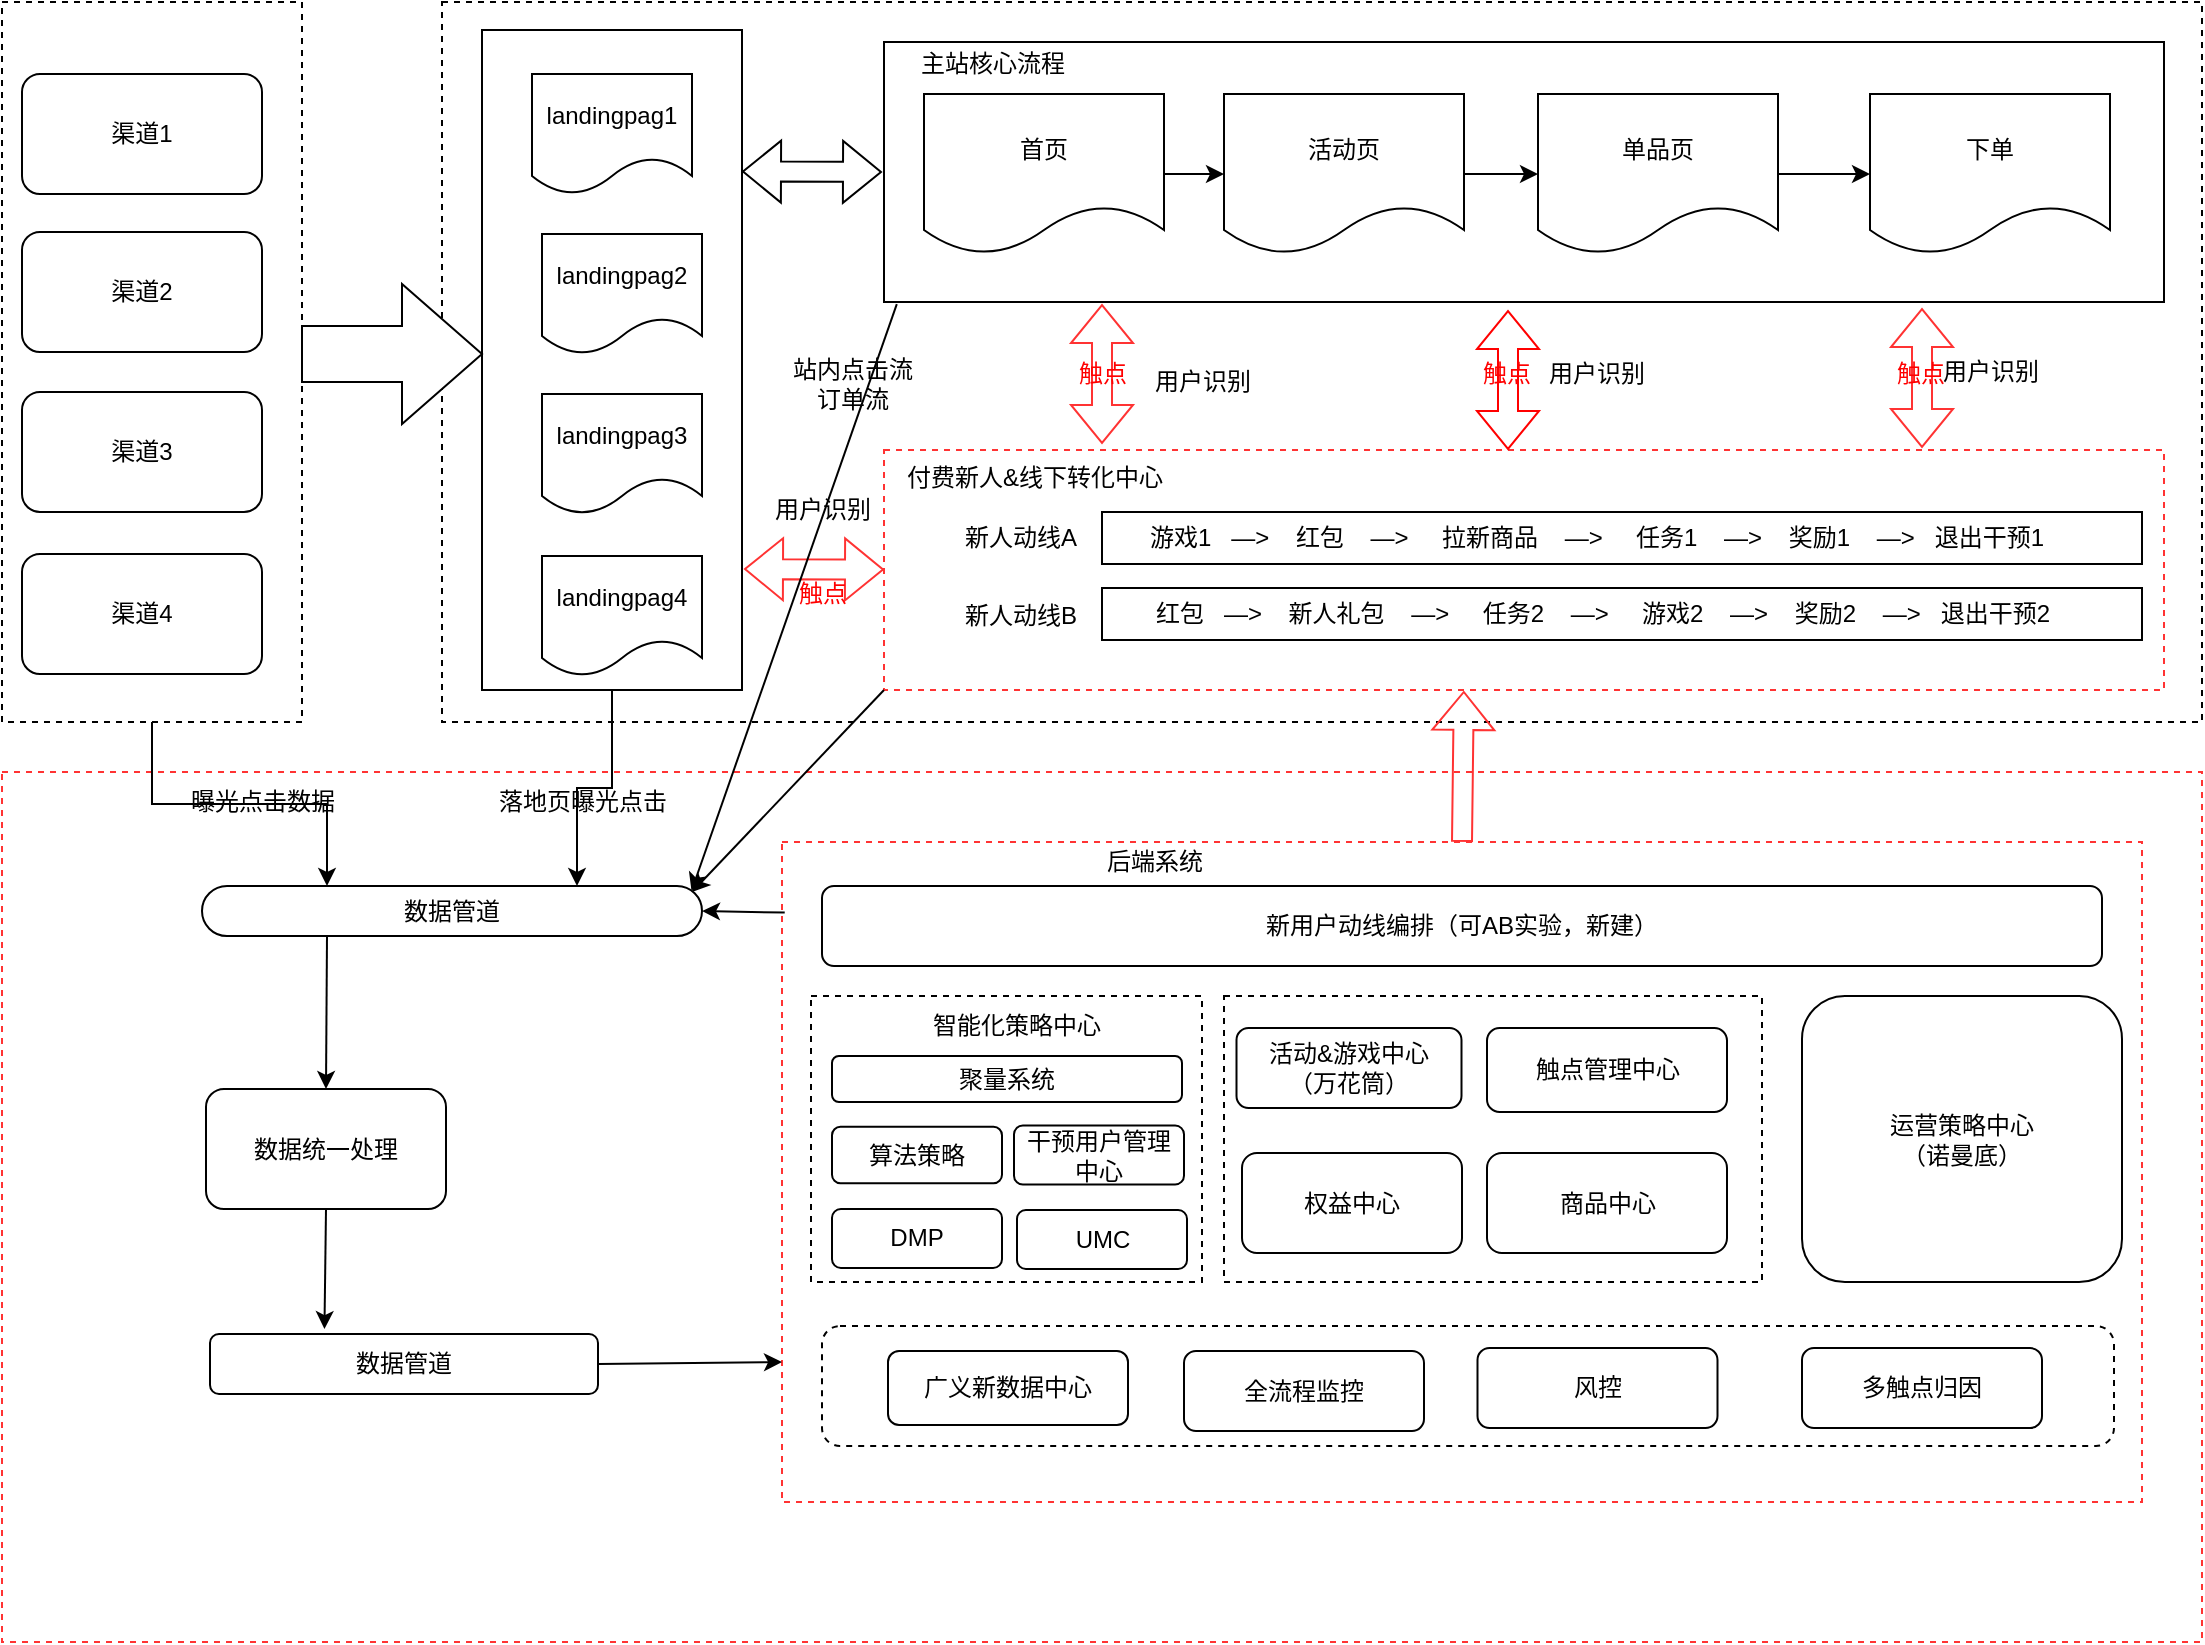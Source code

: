 <mxfile version="20.4.0" type="github">
  <diagram id="NGOUyQb67xXnOp7km4ZF" name="第 1 页">
    <mxGraphModel dx="1234" dy="736" grid="1" gridSize="10" guides="1" tooltips="1" connect="1" arrows="1" fold="1" page="1" pageScale="1" pageWidth="827" pageHeight="1169" math="0" shadow="0">
      <root>
        <mxCell id="0" />
        <mxCell id="1" parent="0" />
        <mxCell id="D3NEguJZvvDGYoJXKgB4-1" value="" style="whiteSpace=wrap;html=1;dashed=1;strokeColor=#FF3333;" vertex="1" parent="1">
          <mxGeometry x="120" y="555" width="1100" height="435" as="geometry" />
        </mxCell>
        <mxCell id="D3NEguJZvvDGYoJXKgB4-2" value="" style="whiteSpace=wrap;html=1;dashed=1;" vertex="1" parent="1">
          <mxGeometry x="340" y="170" width="880" height="360" as="geometry" />
        </mxCell>
        <mxCell id="D3NEguJZvvDGYoJXKgB4-3" value="" style="edgeStyle=orthogonalEdgeStyle;rounded=0;orthogonalLoop=1;jettySize=auto;html=1;entryX=0.25;entryY=0;entryDx=0;entryDy=0;" edge="1" parent="1" source="D3NEguJZvvDGYoJXKgB4-4" target="D3NEguJZvvDGYoJXKgB4-32">
          <mxGeometry relative="1" as="geometry" />
        </mxCell>
        <mxCell id="D3NEguJZvvDGYoJXKgB4-4" value="" style="rounded=0;whiteSpace=wrap;html=1;dashed=1;" vertex="1" parent="1">
          <mxGeometry x="120" y="170" width="150" height="360" as="geometry" />
        </mxCell>
        <mxCell id="D3NEguJZvvDGYoJXKgB4-5" value="" style="edgeStyle=orthogonalEdgeStyle;rounded=0;orthogonalLoop=1;jettySize=auto;html=1;entryX=0.75;entryY=0;entryDx=0;entryDy=0;" edge="1" parent="1" source="D3NEguJZvvDGYoJXKgB4-6" target="D3NEguJZvvDGYoJXKgB4-32">
          <mxGeometry relative="1" as="geometry" />
        </mxCell>
        <mxCell id="D3NEguJZvvDGYoJXKgB4-6" value="" style="rounded=0;whiteSpace=wrap;html=1;" vertex="1" parent="1">
          <mxGeometry x="360" y="184" width="130" height="330" as="geometry" />
        </mxCell>
        <mxCell id="D3NEguJZvvDGYoJXKgB4-7" value="渠道1" style="rounded=1;whiteSpace=wrap;html=1;" vertex="1" parent="1">
          <mxGeometry x="130" y="206" width="120" height="60" as="geometry" />
        </mxCell>
        <mxCell id="D3NEguJZvvDGYoJXKgB4-8" value="渠道4" style="rounded=1;whiteSpace=wrap;html=1;" vertex="1" parent="1">
          <mxGeometry x="130" y="446" width="120" height="60" as="geometry" />
        </mxCell>
        <mxCell id="D3NEguJZvvDGYoJXKgB4-9" value="渠道3" style="rounded=1;whiteSpace=wrap;html=1;" vertex="1" parent="1">
          <mxGeometry x="130" y="365" width="120" height="60" as="geometry" />
        </mxCell>
        <mxCell id="D3NEguJZvvDGYoJXKgB4-10" value="渠道2" style="rounded=1;whiteSpace=wrap;html=1;" vertex="1" parent="1">
          <mxGeometry x="130" y="285" width="120" height="60" as="geometry" />
        </mxCell>
        <mxCell id="D3NEguJZvvDGYoJXKgB4-11" value="landingpag1" style="shape=document;whiteSpace=wrap;html=1;boundedLbl=1;" vertex="1" parent="1">
          <mxGeometry x="385" y="206" width="80" height="60" as="geometry" />
        </mxCell>
        <mxCell id="D3NEguJZvvDGYoJXKgB4-12" value="landingpag2" style="shape=document;whiteSpace=wrap;html=1;boundedLbl=1;" vertex="1" parent="1">
          <mxGeometry x="390" y="286" width="80" height="60" as="geometry" />
        </mxCell>
        <mxCell id="D3NEguJZvvDGYoJXKgB4-13" value="landingpag3" style="shape=document;whiteSpace=wrap;html=1;boundedLbl=1;" vertex="1" parent="1">
          <mxGeometry x="390" y="366" width="80" height="60" as="geometry" />
        </mxCell>
        <mxCell id="D3NEguJZvvDGYoJXKgB4-14" value="" style="rounded=0;whiteSpace=wrap;html=1;" vertex="1" parent="1">
          <mxGeometry x="561" y="190" width="640" height="130" as="geometry" />
        </mxCell>
        <mxCell id="D3NEguJZvvDGYoJXKgB4-15" value="landingpag4" style="shape=document;whiteSpace=wrap;html=1;boundedLbl=1;" vertex="1" parent="1">
          <mxGeometry x="390" y="447" width="80" height="60" as="geometry" />
        </mxCell>
        <mxCell id="D3NEguJZvvDGYoJXKgB4-16" value="" style="edgeStyle=orthogonalEdgeStyle;rounded=0;orthogonalLoop=1;jettySize=auto;html=1;" edge="1" parent="1" source="D3NEguJZvvDGYoJXKgB4-17" target="D3NEguJZvvDGYoJXKgB4-19">
          <mxGeometry relative="1" as="geometry" />
        </mxCell>
        <mxCell id="D3NEguJZvvDGYoJXKgB4-17" value="首页" style="shape=document;whiteSpace=wrap;html=1;boundedLbl=1;" vertex="1" parent="1">
          <mxGeometry x="581" y="216" width="120" height="80" as="geometry" />
        </mxCell>
        <mxCell id="D3NEguJZvvDGYoJXKgB4-18" value="" style="edgeStyle=orthogonalEdgeStyle;rounded=0;orthogonalLoop=1;jettySize=auto;html=1;" edge="1" parent="1" source="D3NEguJZvvDGYoJXKgB4-19" target="D3NEguJZvvDGYoJXKgB4-21">
          <mxGeometry relative="1" as="geometry" />
        </mxCell>
        <mxCell id="D3NEguJZvvDGYoJXKgB4-19" value="活动页" style="shape=document;whiteSpace=wrap;html=1;boundedLbl=1;" vertex="1" parent="1">
          <mxGeometry x="731" y="216" width="120" height="80" as="geometry" />
        </mxCell>
        <mxCell id="D3NEguJZvvDGYoJXKgB4-20" value="" style="edgeStyle=orthogonalEdgeStyle;rounded=0;orthogonalLoop=1;jettySize=auto;html=1;" edge="1" parent="1" source="D3NEguJZvvDGYoJXKgB4-21" target="D3NEguJZvvDGYoJXKgB4-22">
          <mxGeometry relative="1" as="geometry" />
        </mxCell>
        <mxCell id="D3NEguJZvvDGYoJXKgB4-21" value="单品页" style="shape=document;whiteSpace=wrap;html=1;boundedLbl=1;" vertex="1" parent="1">
          <mxGeometry x="888" y="216" width="120" height="80" as="geometry" />
        </mxCell>
        <mxCell id="D3NEguJZvvDGYoJXKgB4-22" value="下单" style="shape=document;whiteSpace=wrap;html=1;boundedLbl=1;" vertex="1" parent="1">
          <mxGeometry x="1054" y="216" width="120" height="80" as="geometry" />
        </mxCell>
        <mxCell id="D3NEguJZvvDGYoJXKgB4-23" value="" style="rounded=0;whiteSpace=wrap;html=1;dashed=1;strokeColor=#FF3333;" vertex="1" parent="1">
          <mxGeometry x="561" y="394" width="640" height="120" as="geometry" />
        </mxCell>
        <mxCell id="D3NEguJZvvDGYoJXKgB4-24" value="" style="shape=flexArrow;endArrow=classic;startArrow=classic;html=1;rounded=0;strokeColor=#FF3333;" edge="1" parent="1">
          <mxGeometry width="100" height="100" relative="1" as="geometry">
            <mxPoint x="670" y="321" as="sourcePoint" />
            <mxPoint x="670" y="391" as="targetPoint" />
          </mxGeometry>
        </mxCell>
        <mxCell id="D3NEguJZvvDGYoJXKgB4-25" value="" style="shape=flexArrow;endArrow=classic;startArrow=classic;html=1;rounded=0;strokeColor=#FF0000;" edge="1" parent="1">
          <mxGeometry width="100" height="100" relative="1" as="geometry">
            <mxPoint x="873.0" y="324.0" as="sourcePoint" />
            <mxPoint x="873.0" y="394.0" as="targetPoint" />
          </mxGeometry>
        </mxCell>
        <mxCell id="D3NEguJZvvDGYoJXKgB4-26" value="" style="shape=flexArrow;endArrow=classic;startArrow=classic;html=1;rounded=0;strokeColor=#FF3333;" edge="1" parent="1">
          <mxGeometry width="100" height="100" relative="1" as="geometry">
            <mxPoint x="1080" y="323.0" as="sourcePoint" />
            <mxPoint x="1080" y="393.0" as="targetPoint" />
          </mxGeometry>
        </mxCell>
        <mxCell id="D3NEguJZvvDGYoJXKgB4-27" value="用户识别" style="text;html=1;align=center;verticalAlign=middle;resizable=0;points=[];autosize=1;strokeColor=none;fillColor=none;" vertex="1" parent="1">
          <mxGeometry x="881.73" y="341" width="70" height="30" as="geometry" />
        </mxCell>
        <mxCell id="D3NEguJZvvDGYoJXKgB4-28" value="用户识别" style="text;html=1;align=center;verticalAlign=middle;resizable=0;points=[];autosize=1;strokeColor=none;fillColor=none;" vertex="1" parent="1">
          <mxGeometry x="1079" y="340" width="70" height="30" as="geometry" />
        </mxCell>
        <mxCell id="D3NEguJZvvDGYoJXKgB4-29" value="用户识别" style="text;html=1;align=center;verticalAlign=middle;resizable=0;points=[];autosize=1;strokeColor=none;fillColor=none;" vertex="1" parent="1">
          <mxGeometry x="685" y="345" width="70" height="30" as="geometry" />
        </mxCell>
        <mxCell id="D3NEguJZvvDGYoJXKgB4-30" value="" style="shape=flexArrow;endArrow=classic;startArrow=classic;html=1;rounded=0;" edge="1" parent="1">
          <mxGeometry width="100" height="100" relative="1" as="geometry">
            <mxPoint x="490" y="254.74" as="sourcePoint" />
            <mxPoint x="560" y="255" as="targetPoint" />
          </mxGeometry>
        </mxCell>
        <mxCell id="D3NEguJZvvDGYoJXKgB4-31" value="" style="shape=flexArrow;endArrow=classic;startArrow=classic;html=1;rounded=0;strokeColor=#FF3333;" edge="1" parent="1">
          <mxGeometry width="100" height="100" relative="1" as="geometry">
            <mxPoint x="491" y="453.54" as="sourcePoint" />
            <mxPoint x="561.0" y="453.8" as="targetPoint" />
          </mxGeometry>
        </mxCell>
        <mxCell id="D3NEguJZvvDGYoJXKgB4-32" value="数据管道" style="rounded=1;whiteSpace=wrap;html=1;arcSize=50;" vertex="1" parent="1">
          <mxGeometry x="220" y="612" width="250" height="25" as="geometry" />
        </mxCell>
        <mxCell id="D3NEguJZvvDGYoJXKgB4-33" value="用户识别" style="text;html=1;align=center;verticalAlign=middle;resizable=0;points=[];autosize=1;strokeColor=none;fillColor=none;" vertex="1" parent="1">
          <mxGeometry x="495" y="409" width="70" height="30" as="geometry" />
        </mxCell>
        <mxCell id="D3NEguJZvvDGYoJXKgB4-34" value="" style="endArrow=classic;html=1;rounded=0;exitX=0;exitY=1;exitDx=0;exitDy=0;" edge="1" parent="1" source="D3NEguJZvvDGYoJXKgB4-23">
          <mxGeometry width="50" height="50" relative="1" as="geometry">
            <mxPoint x="555" y="515" as="sourcePoint" />
            <mxPoint x="465" y="615" as="targetPoint" />
          </mxGeometry>
        </mxCell>
        <mxCell id="D3NEguJZvvDGYoJXKgB4-35" value="曝光点击数据" style="text;html=1;align=center;verticalAlign=middle;resizable=0;points=[];autosize=1;strokeColor=none;fillColor=none;" vertex="1" parent="1">
          <mxGeometry x="200" y="555" width="100" height="30" as="geometry" />
        </mxCell>
        <mxCell id="D3NEguJZvvDGYoJXKgB4-36" value="落地页曝光点击" style="text;html=1;align=center;verticalAlign=middle;resizable=0;points=[];autosize=1;strokeColor=none;fillColor=none;" vertex="1" parent="1">
          <mxGeometry x="355" y="555" width="110" height="30" as="geometry" />
        </mxCell>
        <mxCell id="D3NEguJZvvDGYoJXKgB4-37" value="" style="endArrow=classic;html=1;rounded=0;exitX=0.01;exitY=1.008;exitDx=0;exitDy=0;exitPerimeter=0;entryX=0.979;entryY=0.1;entryDx=0;entryDy=0;entryPerimeter=0;" edge="1" parent="1" source="D3NEguJZvvDGYoJXKgB4-14" target="D3NEguJZvvDGYoJXKgB4-32">
          <mxGeometry width="50" height="50" relative="1" as="geometry">
            <mxPoint x="570" y="400" as="sourcePoint" />
            <mxPoint x="470" y="610" as="targetPoint" />
          </mxGeometry>
        </mxCell>
        <mxCell id="D3NEguJZvvDGYoJXKgB4-38" value="站内点击流&lt;br&gt;订单流" style="text;html=1;align=center;verticalAlign=middle;resizable=0;points=[];autosize=1;strokeColor=none;fillColor=none;" vertex="1" parent="1">
          <mxGeometry x="505" y="341" width="80" height="40" as="geometry" />
        </mxCell>
        <mxCell id="D3NEguJZvvDGYoJXKgB4-39" value="" style="endArrow=classic;html=1;rounded=0;exitX=0.5;exitY=1;exitDx=0;exitDy=0;entryX=0.295;entryY=-0.083;entryDx=0;entryDy=0;entryPerimeter=0;" edge="1" parent="1" source="D3NEguJZvvDGYoJXKgB4-40" target="D3NEguJZvvDGYoJXKgB4-42">
          <mxGeometry width="50" height="50" relative="1" as="geometry">
            <mxPoint x="385.18" y="837.48" as="sourcePoint" />
            <mxPoint x="499.5" y="830" as="targetPoint" />
          </mxGeometry>
        </mxCell>
        <mxCell id="D3NEguJZvvDGYoJXKgB4-40" value="数据统一处理" style="rounded=1;whiteSpace=wrap;html=1;" vertex="1" parent="1">
          <mxGeometry x="222" y="713.5" width="120" height="60" as="geometry" />
        </mxCell>
        <mxCell id="D3NEguJZvvDGYoJXKgB4-41" value="" style="endArrow=classic;html=1;rounded=0;entryX=0.5;entryY=0;entryDx=0;entryDy=0;exitX=0.25;exitY=1;exitDx=0;exitDy=0;" edge="1" parent="1" source="D3NEguJZvvDGYoJXKgB4-32" target="D3NEguJZvvDGYoJXKgB4-40">
          <mxGeometry width="50" height="50" relative="1" as="geometry">
            <mxPoint x="385" y="650" as="sourcePoint" />
            <mxPoint x="430" y="795" as="targetPoint" />
          </mxGeometry>
        </mxCell>
        <mxCell id="D3NEguJZvvDGYoJXKgB4-42" value="数据管道" style="rounded=1;whiteSpace=wrap;html=1;" vertex="1" parent="1">
          <mxGeometry x="224" y="836" width="194" height="30" as="geometry" />
        </mxCell>
        <mxCell id="D3NEguJZvvDGYoJXKgB4-43" value="" style="rounded=0;whiteSpace=wrap;html=1;dashed=1;strokeColor=#FF3333;" vertex="1" parent="1">
          <mxGeometry x="510" y="590" width="680" height="330" as="geometry" />
        </mxCell>
        <mxCell id="D3NEguJZvvDGYoJXKgB4-44" value="" style="rounded=1;whiteSpace=wrap;html=1;dashed=1;" vertex="1" parent="1">
          <mxGeometry x="530" y="832" width="646" height="60" as="geometry" />
        </mxCell>
        <mxCell id="D3NEguJZvvDGYoJXKgB4-45" value="广义新数据中心" style="rounded=1;whiteSpace=wrap;html=1;" vertex="1" parent="1">
          <mxGeometry x="563" y="844.5" width="120" height="37" as="geometry" />
        </mxCell>
        <mxCell id="D3NEguJZvvDGYoJXKgB4-46" value="多触点归因" style="rounded=1;whiteSpace=wrap;html=1;" vertex="1" parent="1">
          <mxGeometry x="1020" y="843" width="120" height="40" as="geometry" />
        </mxCell>
        <mxCell id="D3NEguJZvvDGYoJXKgB4-47" value="" style="rounded=0;whiteSpace=wrap;html=1;dashed=1;" vertex="1" parent="1">
          <mxGeometry x="731" y="667" width="269" height="143" as="geometry" />
        </mxCell>
        <mxCell id="D3NEguJZvvDGYoJXKgB4-48" value="活动&amp;amp;游戏中心&lt;br&gt;（万花筒）" style="rounded=1;whiteSpace=wrap;html=1;" vertex="1" parent="1">
          <mxGeometry x="737.25" y="683" width="112.5" height="40" as="geometry" />
        </mxCell>
        <mxCell id="D3NEguJZvvDGYoJXKgB4-49" value="&lt;span style=&quot;&quot;&gt;付费新人&amp;amp;线下转化中心&lt;/span&gt;" style="text;html=1;align=center;verticalAlign=middle;resizable=0;points=[];autosize=1;strokeColor=none;fillColor=none;" vertex="1" parent="1">
          <mxGeometry x="561" y="393" width="150" height="30" as="geometry" />
        </mxCell>
        <mxCell id="D3NEguJZvvDGYoJXKgB4-50" value="主站核心流程" style="text;html=1;align=center;verticalAlign=middle;resizable=0;points=[];autosize=1;strokeColor=none;fillColor=none;" vertex="1" parent="1">
          <mxGeometry x="565" y="186" width="100" height="30" as="geometry" />
        </mxCell>
        <mxCell id="D3NEguJZvvDGYoJXKgB4-51" value="运营策略中心&lt;br&gt;（诺曼底）" style="rounded=1;whiteSpace=wrap;html=1;" vertex="1" parent="1">
          <mxGeometry x="1020" y="667" width="160" height="143" as="geometry" />
        </mxCell>
        <mxCell id="D3NEguJZvvDGYoJXKgB4-52" value="权益中心" style="rounded=1;whiteSpace=wrap;html=1;" vertex="1" parent="1">
          <mxGeometry x="740" y="745.5" width="110" height="50" as="geometry" />
        </mxCell>
        <mxCell id="D3NEguJZvvDGYoJXKgB4-53" value="商品中心" style="rounded=1;whiteSpace=wrap;html=1;" vertex="1" parent="1">
          <mxGeometry x="862.5" y="745.5" width="120" height="50" as="geometry" />
        </mxCell>
        <mxCell id="D3NEguJZvvDGYoJXKgB4-54" value="触点管理中心" style="rounded=1;whiteSpace=wrap;html=1;" vertex="1" parent="1">
          <mxGeometry x="862.5" y="683" width="120" height="42" as="geometry" />
        </mxCell>
        <mxCell id="D3NEguJZvvDGYoJXKgB4-57" value="新用户动线编排（可AB实验，新建）" style="rounded=1;whiteSpace=wrap;html=1;" vertex="1" parent="1">
          <mxGeometry x="530" y="612" width="640" height="40" as="geometry" />
        </mxCell>
        <mxCell id="D3NEguJZvvDGYoJXKgB4-58" value="" style="endArrow=classic;html=1;rounded=0;exitX=1;exitY=0.5;exitDx=0;exitDy=0;" edge="1" parent="1" source="D3NEguJZvvDGYoJXKgB4-42">
          <mxGeometry width="50" height="50" relative="1" as="geometry">
            <mxPoint x="407.5" y="846.58" as="sourcePoint" />
            <mxPoint x="510" y="850" as="targetPoint" />
          </mxGeometry>
        </mxCell>
        <mxCell id="D3NEguJZvvDGYoJXKgB4-59" value="" style="endArrow=classic;html=1;rounded=0;entryX=1;entryY=0.5;entryDx=0;entryDy=0;exitX=0.002;exitY=0.107;exitDx=0;exitDy=0;exitPerimeter=0;" edge="1" parent="1" source="D3NEguJZvvDGYoJXKgB4-43" target="D3NEguJZvvDGYoJXKgB4-32">
          <mxGeometry width="50" height="50" relative="1" as="geometry">
            <mxPoint x="510" y="620" as="sourcePoint" />
            <mxPoint x="680" y="590" as="targetPoint" />
          </mxGeometry>
        </mxCell>
        <mxCell id="D3NEguJZvvDGYoJXKgB4-60" value="" style="html=1;shadow=0;dashed=0;align=center;verticalAlign=middle;shape=mxgraph.arrows2.arrow;dy=0.6;dx=40;notch=0;" vertex="1" parent="1">
          <mxGeometry x="270" y="311" width="90" height="70" as="geometry" />
        </mxCell>
        <mxCell id="D3NEguJZvvDGYoJXKgB4-61" value="后端系统" style="text;html=1;align=center;verticalAlign=middle;resizable=0;points=[];autosize=1;strokeColor=none;fillColor=none;" vertex="1" parent="1">
          <mxGeometry x="661" y="585" width="70" height="30" as="geometry" />
        </mxCell>
        <mxCell id="D3NEguJZvvDGYoJXKgB4-62" value="风控" style="rounded=1;whiteSpace=wrap;html=1;" vertex="1" parent="1">
          <mxGeometry x="857.75" y="843" width="120" height="40" as="geometry" />
        </mxCell>
        <mxCell id="D3NEguJZvvDGYoJXKgB4-63" value="" style="shape=flexArrow;endArrow=classic;html=1;rounded=0;strokeColor=#FF3333;exitX=0.5;exitY=0;exitDx=0;exitDy=0;entryX=0.453;entryY=1.004;entryDx=0;entryDy=0;entryPerimeter=0;" edge="1" parent="1" source="D3NEguJZvvDGYoJXKgB4-43" target="D3NEguJZvvDGYoJXKgB4-23">
          <mxGeometry width="50" height="50" relative="1" as="geometry">
            <mxPoint x="920" y="590" as="sourcePoint" />
            <mxPoint x="924" y="510" as="targetPoint" />
          </mxGeometry>
        </mxCell>
        <mxCell id="D3NEguJZvvDGYoJXKgB4-64" value="" style="rounded=0;whiteSpace=wrap;html=1;strokeColor=#000000;" vertex="1" parent="1">
          <mxGeometry x="670" y="425" width="520" height="26" as="geometry" />
        </mxCell>
        <mxCell id="D3NEguJZvvDGYoJXKgB4-65" value="" style="rounded=0;whiteSpace=wrap;html=1;strokeColor=#000000;" vertex="1" parent="1">
          <mxGeometry x="670" y="463" width="520" height="26" as="geometry" />
        </mxCell>
        <mxCell id="D3NEguJZvvDGYoJXKgB4-66" value="新人动线A" style="text;html=1;align=center;verticalAlign=middle;resizable=0;points=[];autosize=1;strokeColor=none;fillColor=none;" vertex="1" parent="1">
          <mxGeometry x="589" y="423" width="80" height="30" as="geometry" />
        </mxCell>
        <mxCell id="D3NEguJZvvDGYoJXKgB4-67" value="新人动线B" style="text;html=1;align=center;verticalAlign=middle;resizable=0;points=[];autosize=1;strokeColor=none;fillColor=none;" vertex="1" parent="1">
          <mxGeometry x="589" y="462" width="80" height="30" as="geometry" />
        </mxCell>
        <mxCell id="D3NEguJZvvDGYoJXKgB4-68" value="游戏1&amp;nbsp; &amp;nbsp;—&amp;gt;&amp;nbsp; &amp;nbsp; 红包&amp;nbsp; &amp;nbsp; —&amp;gt;&amp;nbsp; &amp;nbsp; &amp;nbsp;拉新商品&amp;nbsp; &amp;nbsp; —&amp;gt;&amp;nbsp; &amp;nbsp; &amp;nbsp;任务1&amp;nbsp; &amp;nbsp; —&amp;gt;&amp;nbsp; &amp;nbsp; 奖励1&amp;nbsp; &amp;nbsp; —&amp;gt;&amp;nbsp; &amp;nbsp;退出干预1" style="text;html=1;align=center;verticalAlign=middle;resizable=0;points=[];autosize=1;strokeColor=none;fillColor=none;" vertex="1" parent="1">
          <mxGeometry x="681.73" y="423" width="470" height="30" as="geometry" />
        </mxCell>
        <mxCell id="D3NEguJZvvDGYoJXKgB4-69" value="红包&amp;nbsp; &amp;nbsp;—&amp;gt;&amp;nbsp; &amp;nbsp; 新人礼包&amp;nbsp; &amp;nbsp; —&amp;gt;&amp;nbsp; &amp;nbsp; &amp;nbsp;任务2&amp;nbsp; &amp;nbsp; —&amp;gt;&amp;nbsp; &amp;nbsp; &amp;nbsp;游戏2&amp;nbsp; &amp;nbsp; —&amp;gt;&amp;nbsp; &amp;nbsp; 奖励2&amp;nbsp; &amp;nbsp; —&amp;gt;&amp;nbsp; &amp;nbsp;退出干预2" style="text;html=1;align=center;verticalAlign=middle;resizable=0;points=[];autosize=1;strokeColor=none;fillColor=none;" vertex="1" parent="1">
          <mxGeometry x="685" y="461" width="470" height="30" as="geometry" />
        </mxCell>
        <mxCell id="D3NEguJZvvDGYoJXKgB4-70" value="" style="rounded=0;whiteSpace=wrap;html=1;dashed=1;" vertex="1" parent="1">
          <mxGeometry x="524.5" y="667" width="195.5" height="143" as="geometry" />
        </mxCell>
        <mxCell id="D3NEguJZvvDGYoJXKgB4-71" value="&lt;span style=&quot;&quot;&gt;智能化策略中心&lt;/span&gt;" style="text;html=1;align=center;verticalAlign=middle;resizable=0;points=[];autosize=1;strokeColor=none;fillColor=none;" vertex="1" parent="1">
          <mxGeometry x="571.73" y="667" width="110" height="30" as="geometry" />
        </mxCell>
        <mxCell id="D3NEguJZvvDGYoJXKgB4-72" value="聚量系统" style="rounded=1;whiteSpace=wrap;html=1;" vertex="1" parent="1">
          <mxGeometry x="535" y="697" width="175" height="23" as="geometry" />
        </mxCell>
        <mxCell id="D3NEguJZvvDGYoJXKgB4-73" value="算法策略" style="rounded=1;whiteSpace=wrap;html=1;" vertex="1" parent="1">
          <mxGeometry x="535" y="732.38" width="85" height="28.25" as="geometry" />
        </mxCell>
        <mxCell id="D3NEguJZvvDGYoJXKgB4-74" value="全流程监控" style="rounded=1;whiteSpace=wrap;html=1;" vertex="1" parent="1">
          <mxGeometry x="711" y="844.5" width="120" height="40" as="geometry" />
        </mxCell>
        <mxCell id="D3NEguJZvvDGYoJXKgB4-75" value="触点" style="text;html=1;align=center;verticalAlign=middle;resizable=0;points=[];autosize=1;strokeColor=none;fillColor=none;fontColor=#FF0000;" vertex="1" parent="1">
          <mxGeometry x="645" y="341" width="50" height="30" as="geometry" />
        </mxCell>
        <mxCell id="D3NEguJZvvDGYoJXKgB4-76" value="触点" style="text;html=1;align=center;verticalAlign=middle;resizable=0;points=[];autosize=1;strokeColor=none;fillColor=none;fontColor=#FF0000;" vertex="1" parent="1">
          <mxGeometry x="846.75" y="341" width="50" height="30" as="geometry" />
        </mxCell>
        <mxCell id="D3NEguJZvvDGYoJXKgB4-77" value="触点" style="text;html=1;align=center;verticalAlign=middle;resizable=0;points=[];autosize=1;strokeColor=none;fillColor=none;fontColor=#FF0000;" vertex="1" parent="1">
          <mxGeometry x="1054" y="341" width="50" height="30" as="geometry" />
        </mxCell>
        <mxCell id="D3NEguJZvvDGYoJXKgB4-78" value="触点" style="text;html=1;align=center;verticalAlign=middle;resizable=0;points=[];autosize=1;strokeColor=none;fillColor=none;fontColor=#FF0000;" vertex="1" parent="1">
          <mxGeometry x="505" y="451" width="50" height="30" as="geometry" />
        </mxCell>
        <mxCell id="D3NEguJZvvDGYoJXKgB4-79" value="DMP" style="rounded=1;whiteSpace=wrap;html=1;" vertex="1" parent="1">
          <mxGeometry x="535" y="773.5" width="85" height="29.5" as="geometry" />
        </mxCell>
        <mxCell id="D3NEguJZvvDGYoJXKgB4-80" value="UMC" style="rounded=1;whiteSpace=wrap;html=1;" vertex="1" parent="1">
          <mxGeometry x="627.5" y="774" width="85" height="29.5" as="geometry" />
        </mxCell>
        <mxCell id="D3NEguJZvvDGYoJXKgB4-81" value="干预用户管理中心" style="rounded=1;whiteSpace=wrap;html=1;" vertex="1" parent="1">
          <mxGeometry x="626" y="731.75" width="85" height="29.5" as="geometry" />
        </mxCell>
      </root>
    </mxGraphModel>
  </diagram>
</mxfile>
